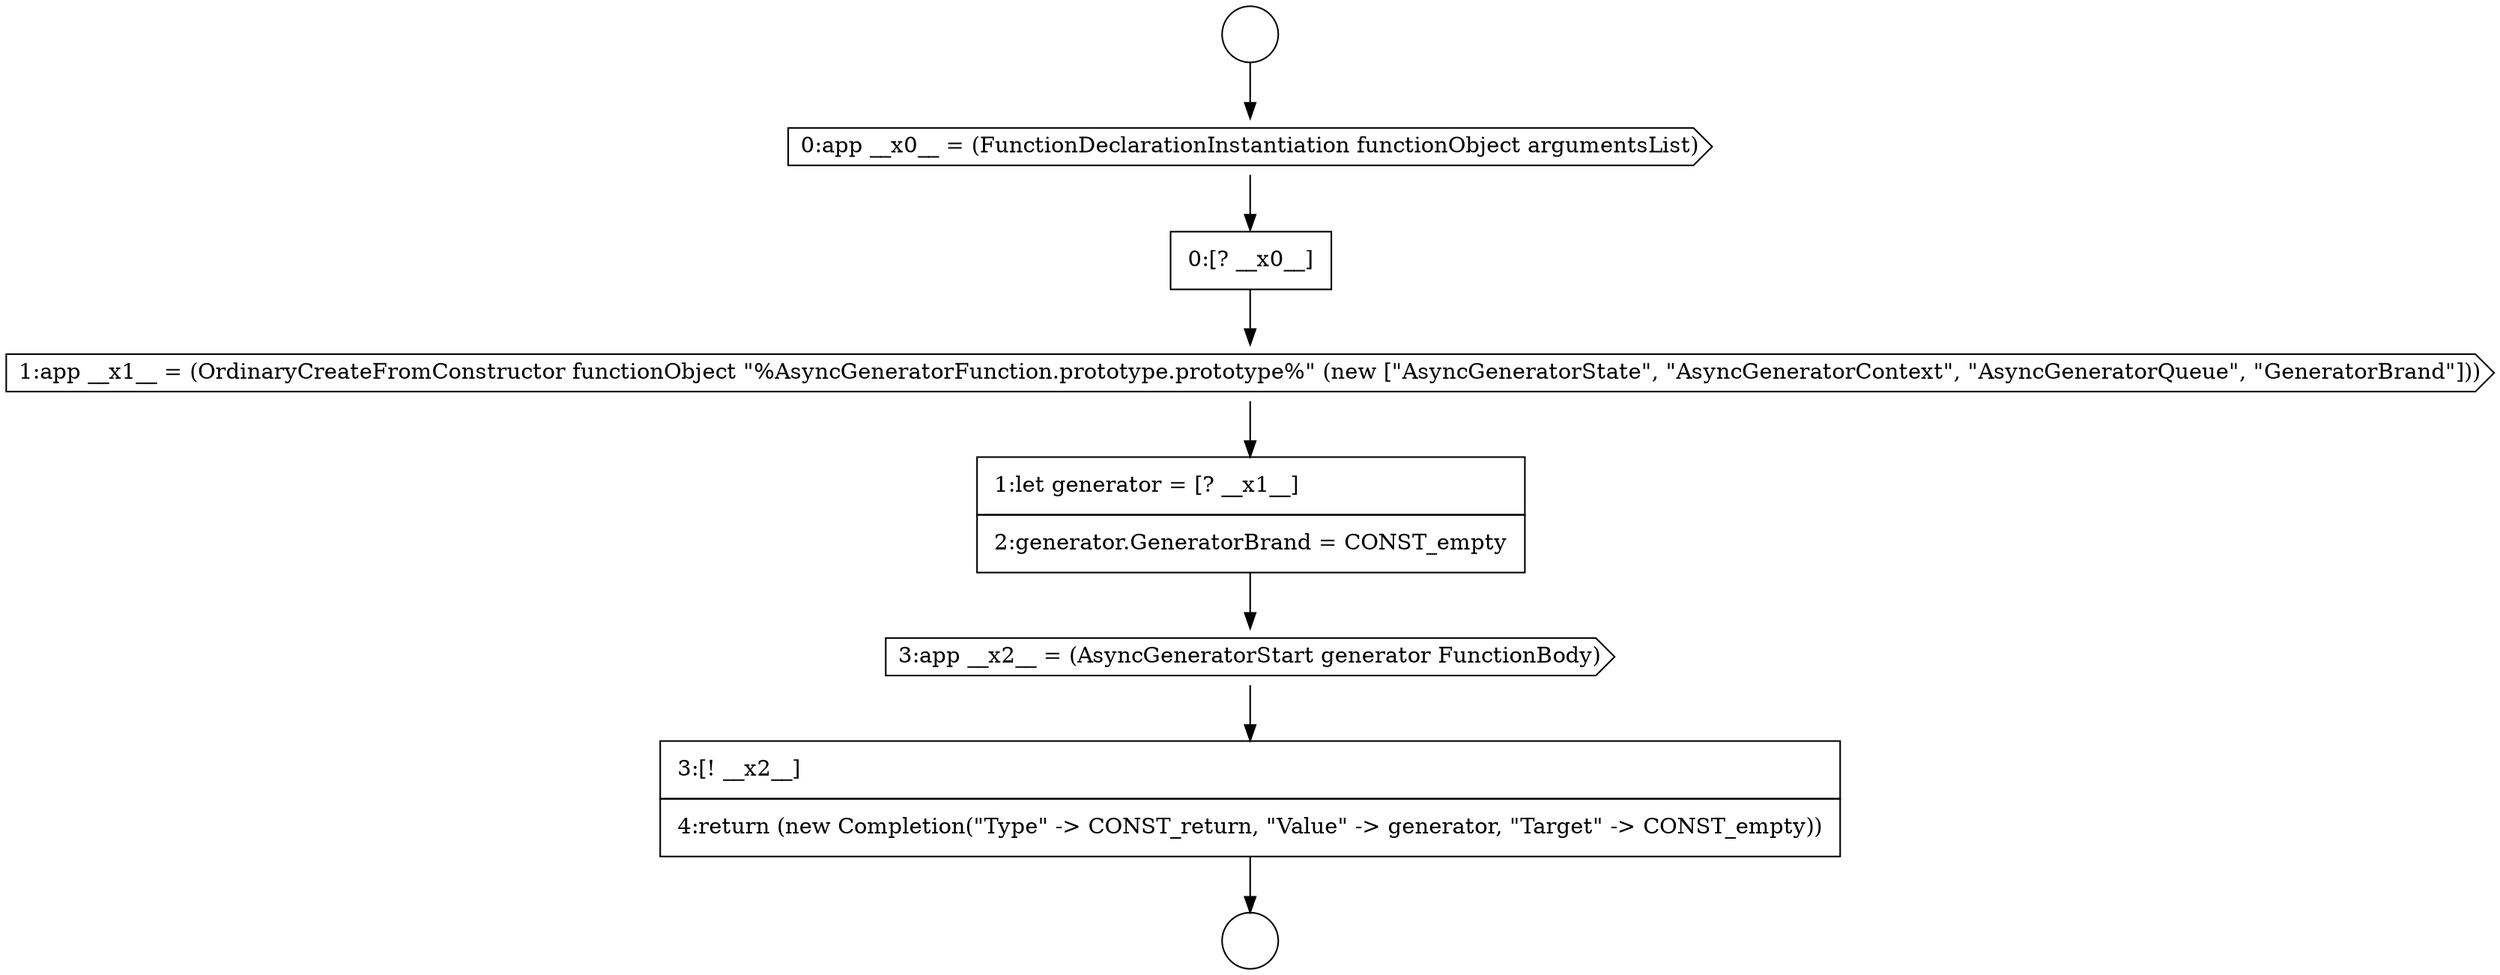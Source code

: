 digraph {
  node9458 [shape=cds, label=<<font color="black">1:app __x1__ = (OrdinaryCreateFromConstructor functionObject &quot;%AsyncGeneratorFunction.prototype.prototype%&quot; (new [&quot;AsyncGeneratorState&quot;, &quot;AsyncGeneratorContext&quot;, &quot;AsyncGeneratorQueue&quot;, &quot;GeneratorBrand&quot;]))</font>> color="black" fillcolor="white" style=filled]
  node9456 [shape=cds, label=<<font color="black">0:app __x0__ = (FunctionDeclarationInstantiation functionObject argumentsList)</font>> color="black" fillcolor="white" style=filled]
  node9460 [shape=cds, label=<<font color="black">3:app __x2__ = (AsyncGeneratorStart generator FunctionBody)</font>> color="black" fillcolor="white" style=filled]
  node9457 [shape=none, margin=0, label=<<font color="black">
    <table border="0" cellborder="1" cellspacing="0" cellpadding="10">
      <tr><td align="left">0:[? __x0__]</td></tr>
    </table>
  </font>> color="black" fillcolor="white" style=filled]
  node9455 [shape=circle label=" " color="black" fillcolor="white" style=filled]
  node9461 [shape=none, margin=0, label=<<font color="black">
    <table border="0" cellborder="1" cellspacing="0" cellpadding="10">
      <tr><td align="left">3:[! __x2__]</td></tr>
      <tr><td align="left">4:return (new Completion(&quot;Type&quot; -&gt; CONST_return, &quot;Value&quot; -&gt; generator, &quot;Target&quot; -&gt; CONST_empty))</td></tr>
    </table>
  </font>> color="black" fillcolor="white" style=filled]
  node9454 [shape=circle label=" " color="black" fillcolor="white" style=filled]
  node9459 [shape=none, margin=0, label=<<font color="black">
    <table border="0" cellborder="1" cellspacing="0" cellpadding="10">
      <tr><td align="left">1:let generator = [? __x1__]</td></tr>
      <tr><td align="left">2:generator.GeneratorBrand = CONST_empty</td></tr>
    </table>
  </font>> color="black" fillcolor="white" style=filled]
  node9456 -> node9457 [ color="black"]
  node9459 -> node9460 [ color="black"]
  node9457 -> node9458 [ color="black"]
  node9460 -> node9461 [ color="black"]
  node9454 -> node9456 [ color="black"]
  node9461 -> node9455 [ color="black"]
  node9458 -> node9459 [ color="black"]
}
